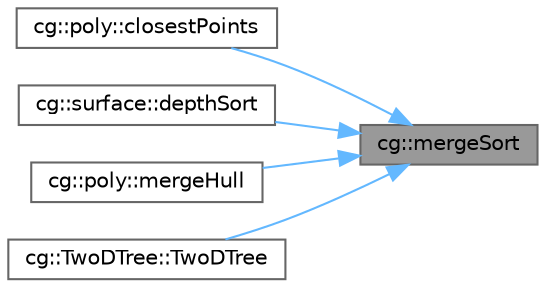 digraph "cg::mergeSort"
{
 // LATEX_PDF_SIZE
  bgcolor="transparent";
  edge [fontname=Helvetica,fontsize=10,labelfontname=Helvetica,labelfontsize=10];
  node [fontname=Helvetica,fontsize=10,shape=box,height=0.2,width=0.4];
  rankdir="RL";
  Node1 [id="Node000001",label="cg::mergeSort",height=0.2,width=0.4,color="gray40", fillcolor="grey60", style="filled", fontcolor="black",tooltip=" "];
  Node1 -> Node2 [id="edge1_Node000001_Node000002",dir="back",color="steelblue1",style="solid",tooltip=" "];
  Node2 [id="Node000002",label="cg::poly::closestPoints",height=0.2,width=0.4,color="grey40", fillcolor="white", style="filled",URL="$namespacecg_1_1poly.html#a9b767fece3935e73352f1c785fe2bb3f",tooltip=" "];
  Node1 -> Node3 [id="edge2_Node000001_Node000003",dir="back",color="steelblue1",style="solid",tooltip=" "];
  Node3 [id="Node000003",label="cg::surface::depthSort",height=0.2,width=0.4,color="grey40", fillcolor="white", style="filled",URL="$namespacecg_1_1surface.html#ac5049261dd22d4e5a1bf74ed413dab38",tooltip=" "];
  Node1 -> Node4 [id="edge3_Node000001_Node000004",dir="back",color="steelblue1",style="solid",tooltip=" "];
  Node4 [id="Node000004",label="cg::poly::mergeHull",height=0.2,width=0.4,color="grey40", fillcolor="white", style="filled",URL="$namespacecg_1_1poly.html#a68b4e887cb4fca78a00c3a7b18b2692b",tooltip=" "];
  Node1 -> Node5 [id="edge4_Node000001_Node000005",dir="back",color="steelblue1",style="solid",tooltip=" "];
  Node5 [id="Node000005",label="cg::TwoDTree::TwoDTree",height=0.2,width=0.4,color="grey40", fillcolor="white", style="filled",URL="$classcg_1_1_two_d_tree.html#a3f82aeebe2cece4a4f98bb6d0599f6a5",tooltip=" "];
}
